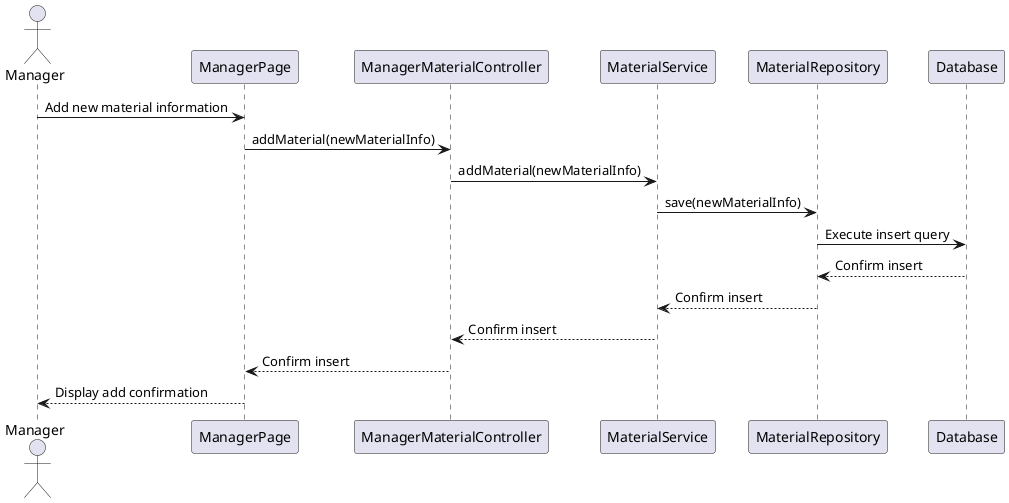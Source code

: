 @startuml
actor Manager

Manager -> ManagerPage: Add new material information
ManagerPage -> ManagerMaterialController: addMaterial(newMaterialInfo)
ManagerMaterialController -> MaterialService: addMaterial(newMaterialInfo)
MaterialService -> MaterialRepository: save(newMaterialInfo)
MaterialRepository -> Database: Execute insert query
Database --> MaterialRepository: Confirm insert
MaterialRepository --> MaterialService: Confirm insert
MaterialService --> ManagerMaterialController: Confirm insert
ManagerMaterialController --> ManagerPage: Confirm insert
ManagerPage --> Manager: Display add confirmation
@enduml

